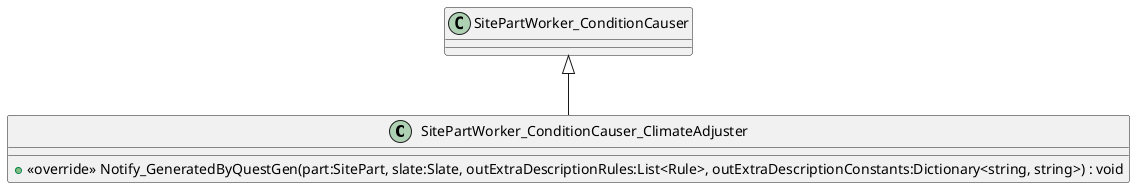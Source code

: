 @startuml
class SitePartWorker_ConditionCauser_ClimateAdjuster {
    + <<override>> Notify_GeneratedByQuestGen(part:SitePart, slate:Slate, outExtraDescriptionRules:List<Rule>, outExtraDescriptionConstants:Dictionary<string, string>) : void
}
SitePartWorker_ConditionCauser <|-- SitePartWorker_ConditionCauser_ClimateAdjuster
@enduml

